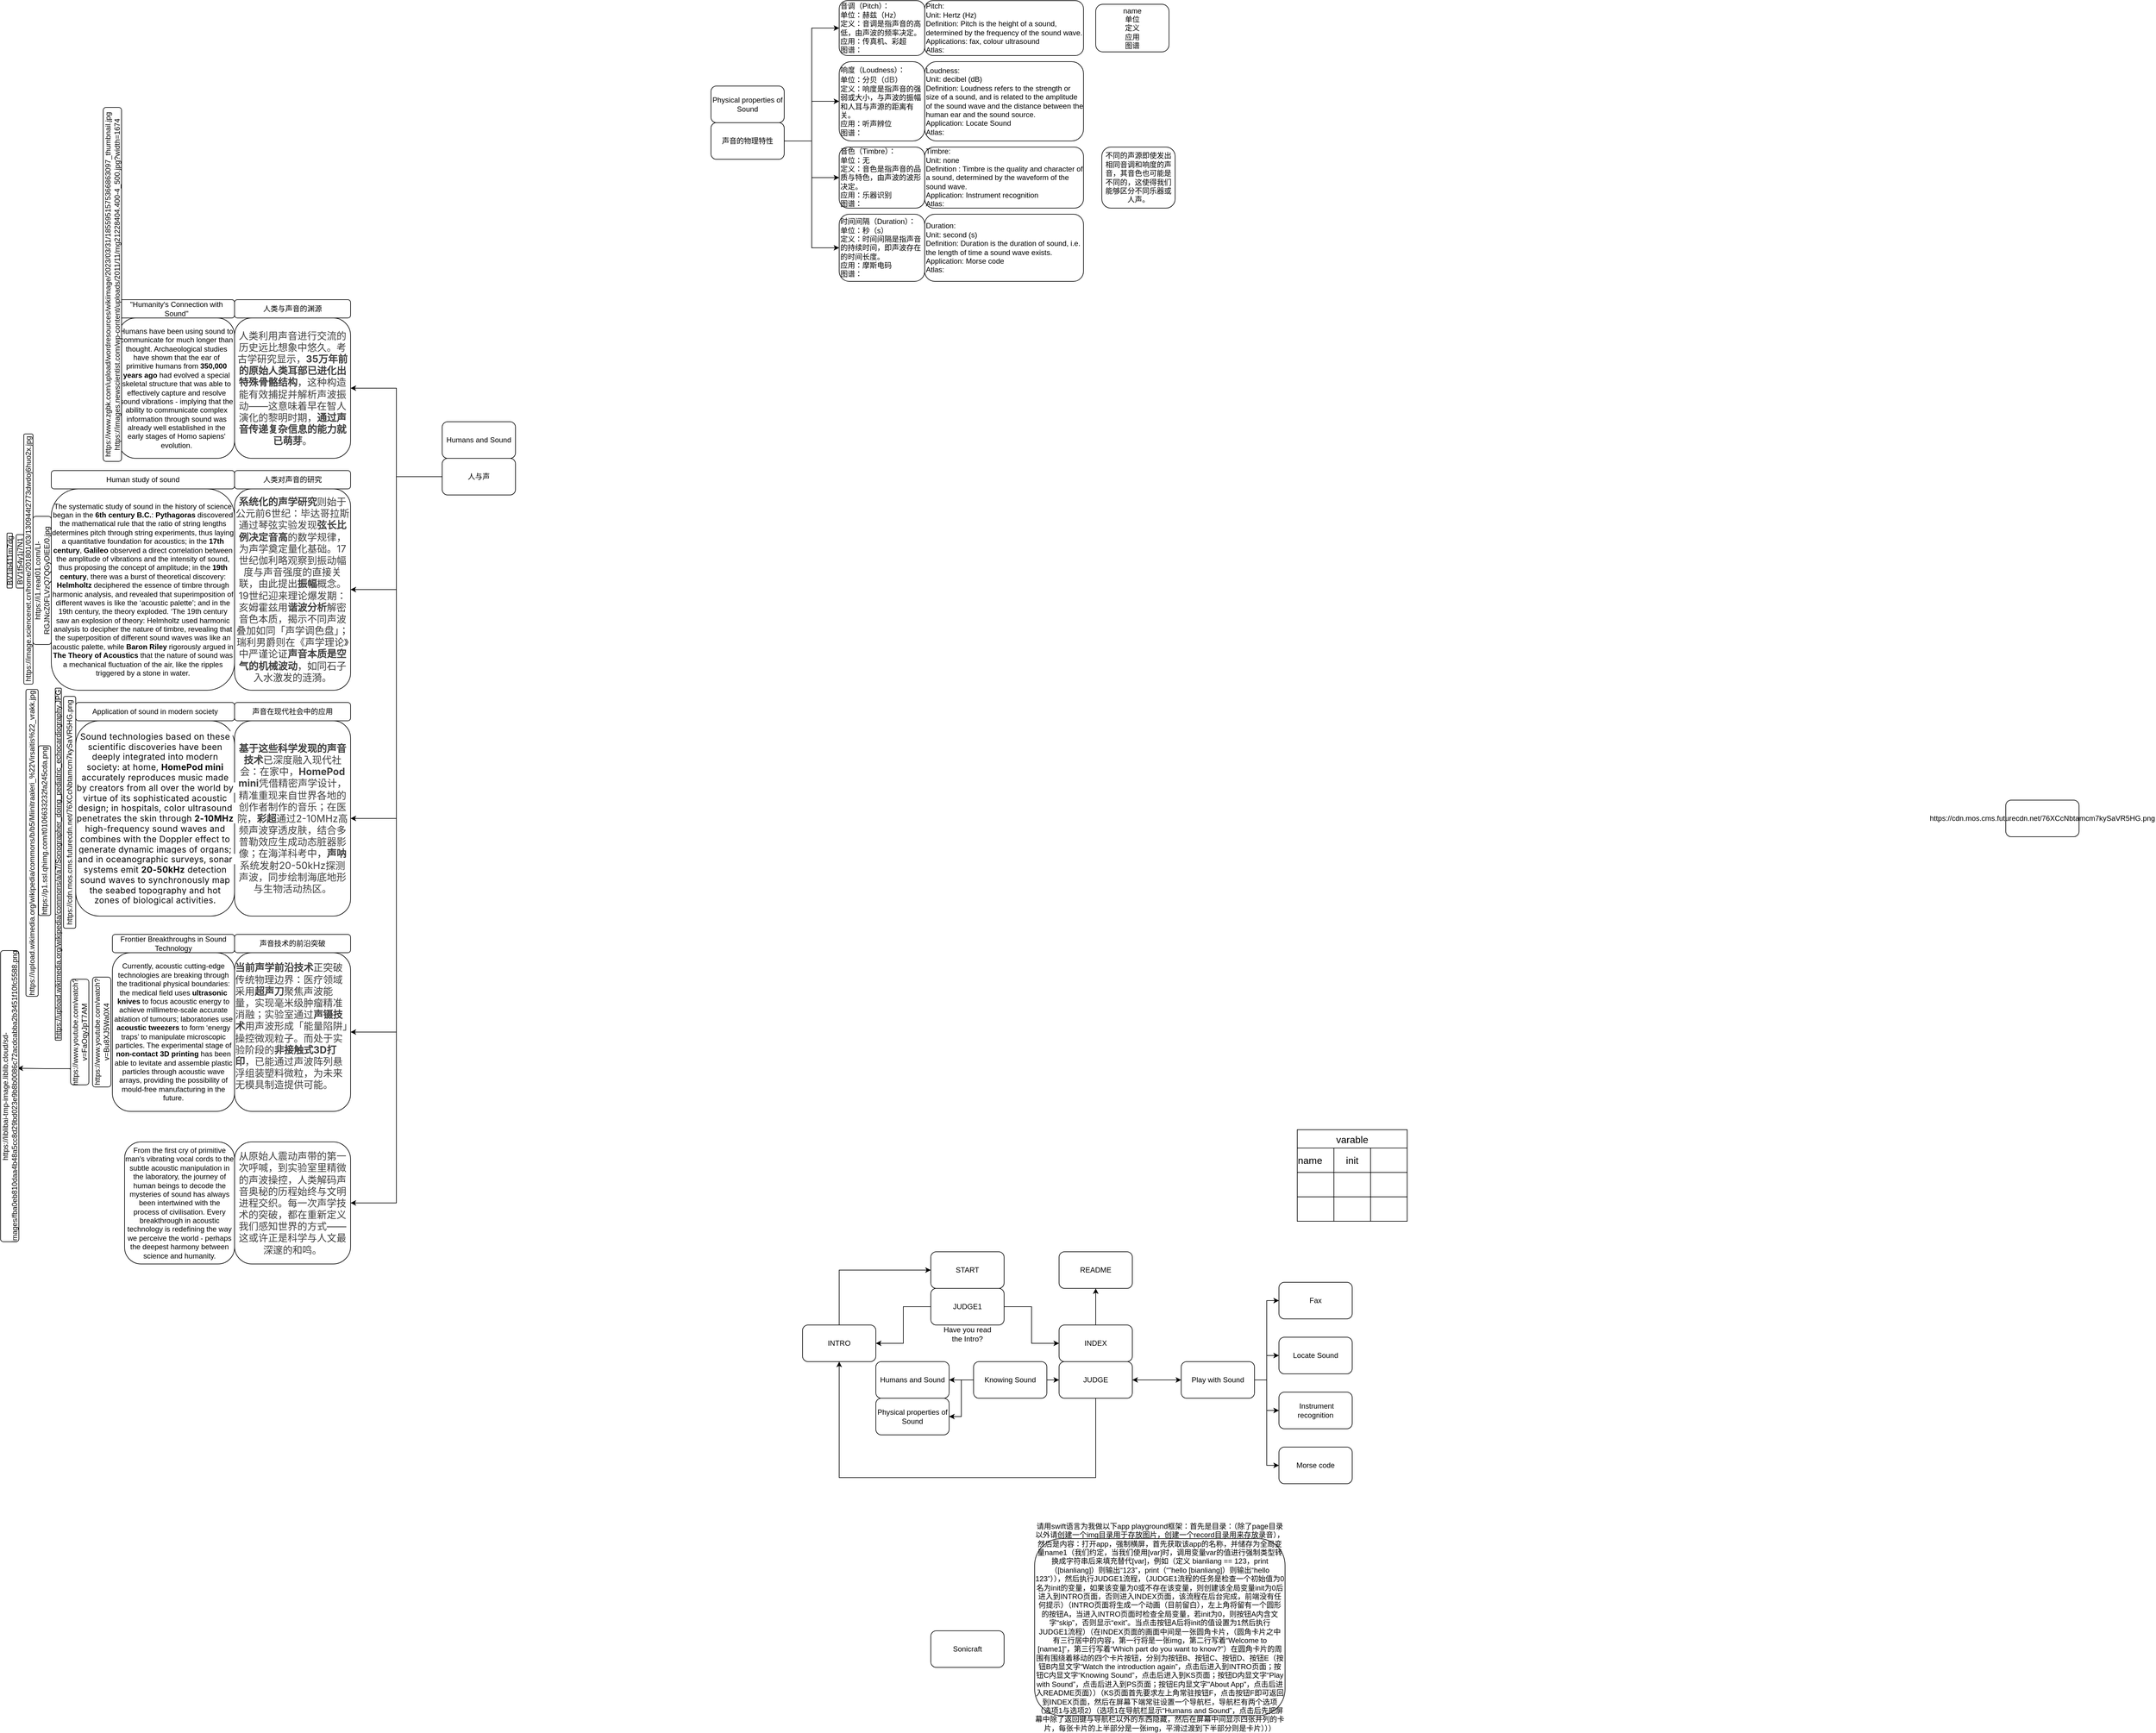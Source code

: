 <mxfile version="26.0.10">
  <diagram name="第 1 页" id="4b0BHh1YzD-mGVPlwAt6">
    <mxGraphModel dx="793" dy="5465" grid="1" gridSize="10" guides="1" tooltips="1" connect="1" arrows="1" fold="1" page="1" pageScale="1" pageWidth="3300" pageHeight="4681" math="0" shadow="0">
      <root>
        <mxCell id="0" />
        <mxCell id="1" parent="0" />
        <mxCell id="ThfCISDLxi8xhfDp9Rs2-1" value="Sonicraft" style="rounded=1;whiteSpace=wrap;html=1;" parent="1" vertex="1">
          <mxGeometry x="1590" y="2311" width="120" height="60" as="geometry" />
        </mxCell>
        <mxCell id="ThfCISDLxi8xhfDp9Rs2-17" value="" style="edgeStyle=orthogonalEdgeStyle;rounded=0;orthogonalLoop=1;jettySize=auto;html=1;" parent="1" source="ThfCISDLxi8xhfDp9Rs2-2" target="ThfCISDLxi8xhfDp9Rs2-16" edge="1">
          <mxGeometry relative="1" as="geometry" />
        </mxCell>
        <mxCell id="ThfCISDLxi8xhfDp9Rs2-2" value="START" style="rounded=1;whiteSpace=wrap;html=1;" parent="1" vertex="1">
          <mxGeometry x="1590" y="1690" width="120" height="60" as="geometry" />
        </mxCell>
        <mxCell id="ThfCISDLxi8xhfDp9Rs2-3" value="varable" style="shape=table;startSize=30;container=1;collapsible=0;childLayout=tableLayout;strokeColor=default;fontSize=16;" parent="1" vertex="1">
          <mxGeometry x="2190" y="1490" width="180" height="150" as="geometry" />
        </mxCell>
        <mxCell id="ThfCISDLxi8xhfDp9Rs2-4" value="" style="shape=tableRow;horizontal=0;startSize=0;swimlaneHead=0;swimlaneBody=0;strokeColor=inherit;top=0;left=0;bottom=0;right=0;collapsible=0;dropTarget=0;fillColor=none;points=[[0,0.5],[1,0.5]];portConstraint=eastwest;fontSize=16;" parent="ThfCISDLxi8xhfDp9Rs2-3" vertex="1">
          <mxGeometry y="30" width="180" height="40" as="geometry" />
        </mxCell>
        <mxCell id="ThfCISDLxi8xhfDp9Rs2-5" value="name&lt;span style=&quot;white-space: pre;&quot;&gt;&#x9;&lt;/span&gt;init&lt;span style=&quot;white-space: pre;&quot;&gt;&#x9;&lt;/span&gt;&lt;span style=&quot;white-space: pre;&quot;&gt;&#x9;&lt;/span&gt;" style="shape=partialRectangle;html=1;whiteSpace=wrap;connectable=0;strokeColor=inherit;overflow=hidden;fillColor=none;top=0;left=0;bottom=0;right=0;pointerEvents=1;fontSize=16;" parent="ThfCISDLxi8xhfDp9Rs2-4" vertex="1">
          <mxGeometry width="60" height="40" as="geometry">
            <mxRectangle width="60" height="40" as="alternateBounds" />
          </mxGeometry>
        </mxCell>
        <mxCell id="ThfCISDLxi8xhfDp9Rs2-6" value="init" style="shape=partialRectangle;html=1;whiteSpace=wrap;connectable=0;strokeColor=inherit;overflow=hidden;fillColor=none;top=0;left=0;bottom=0;right=0;pointerEvents=1;fontSize=16;" parent="ThfCISDLxi8xhfDp9Rs2-4" vertex="1">
          <mxGeometry x="60" width="60" height="40" as="geometry">
            <mxRectangle width="60" height="40" as="alternateBounds" />
          </mxGeometry>
        </mxCell>
        <mxCell id="ThfCISDLxi8xhfDp9Rs2-7" value="" style="shape=partialRectangle;html=1;whiteSpace=wrap;connectable=0;strokeColor=inherit;overflow=hidden;fillColor=none;top=0;left=0;bottom=0;right=0;pointerEvents=1;fontSize=16;" parent="ThfCISDLxi8xhfDp9Rs2-4" vertex="1">
          <mxGeometry x="120" width="60" height="40" as="geometry">
            <mxRectangle width="60" height="40" as="alternateBounds" />
          </mxGeometry>
        </mxCell>
        <mxCell id="ThfCISDLxi8xhfDp9Rs2-8" value="" style="shape=tableRow;horizontal=0;startSize=0;swimlaneHead=0;swimlaneBody=0;strokeColor=inherit;top=0;left=0;bottom=0;right=0;collapsible=0;dropTarget=0;fillColor=none;points=[[0,0.5],[1,0.5]];portConstraint=eastwest;fontSize=16;" parent="ThfCISDLxi8xhfDp9Rs2-3" vertex="1">
          <mxGeometry y="70" width="180" height="40" as="geometry" />
        </mxCell>
        <mxCell id="ThfCISDLxi8xhfDp9Rs2-9" value="" style="shape=partialRectangle;html=1;whiteSpace=wrap;connectable=0;strokeColor=inherit;overflow=hidden;fillColor=none;top=0;left=0;bottom=0;right=0;pointerEvents=1;fontSize=16;" parent="ThfCISDLxi8xhfDp9Rs2-8" vertex="1">
          <mxGeometry width="60" height="40" as="geometry">
            <mxRectangle width="60" height="40" as="alternateBounds" />
          </mxGeometry>
        </mxCell>
        <mxCell id="ThfCISDLxi8xhfDp9Rs2-10" value="" style="shape=partialRectangle;html=1;whiteSpace=wrap;connectable=0;strokeColor=inherit;overflow=hidden;fillColor=none;top=0;left=0;bottom=0;right=0;pointerEvents=1;fontSize=16;" parent="ThfCISDLxi8xhfDp9Rs2-8" vertex="1">
          <mxGeometry x="60" width="60" height="40" as="geometry">
            <mxRectangle width="60" height="40" as="alternateBounds" />
          </mxGeometry>
        </mxCell>
        <mxCell id="ThfCISDLxi8xhfDp9Rs2-11" value="" style="shape=partialRectangle;html=1;whiteSpace=wrap;connectable=0;strokeColor=inherit;overflow=hidden;fillColor=none;top=0;left=0;bottom=0;right=0;pointerEvents=1;fontSize=16;" parent="ThfCISDLxi8xhfDp9Rs2-8" vertex="1">
          <mxGeometry x="120" width="60" height="40" as="geometry">
            <mxRectangle width="60" height="40" as="alternateBounds" />
          </mxGeometry>
        </mxCell>
        <mxCell id="ThfCISDLxi8xhfDp9Rs2-12" value="" style="shape=tableRow;horizontal=0;startSize=0;swimlaneHead=0;swimlaneBody=0;strokeColor=inherit;top=0;left=0;bottom=0;right=0;collapsible=0;dropTarget=0;fillColor=none;points=[[0,0.5],[1,0.5]];portConstraint=eastwest;fontSize=16;" parent="ThfCISDLxi8xhfDp9Rs2-3" vertex="1">
          <mxGeometry y="110" width="180" height="40" as="geometry" />
        </mxCell>
        <mxCell id="ThfCISDLxi8xhfDp9Rs2-13" value="" style="shape=partialRectangle;html=1;whiteSpace=wrap;connectable=0;strokeColor=inherit;overflow=hidden;fillColor=none;top=0;left=0;bottom=0;right=0;pointerEvents=1;fontSize=16;" parent="ThfCISDLxi8xhfDp9Rs2-12" vertex="1">
          <mxGeometry width="60" height="40" as="geometry">
            <mxRectangle width="60" height="40" as="alternateBounds" />
          </mxGeometry>
        </mxCell>
        <mxCell id="ThfCISDLxi8xhfDp9Rs2-14" value="" style="shape=partialRectangle;html=1;whiteSpace=wrap;connectable=0;strokeColor=inherit;overflow=hidden;fillColor=none;top=0;left=0;bottom=0;right=0;pointerEvents=1;fontSize=16;" parent="ThfCISDLxi8xhfDp9Rs2-12" vertex="1">
          <mxGeometry x="60" width="60" height="40" as="geometry">
            <mxRectangle width="60" height="40" as="alternateBounds" />
          </mxGeometry>
        </mxCell>
        <mxCell id="ThfCISDLxi8xhfDp9Rs2-15" value="" style="shape=partialRectangle;html=1;whiteSpace=wrap;connectable=0;strokeColor=inherit;overflow=hidden;fillColor=none;top=0;left=0;bottom=0;right=0;pointerEvents=1;fontSize=16;" parent="ThfCISDLxi8xhfDp9Rs2-12" vertex="1">
          <mxGeometry x="120" width="60" height="40" as="geometry">
            <mxRectangle width="60" height="40" as="alternateBounds" />
          </mxGeometry>
        </mxCell>
        <mxCell id="ThfCISDLxi8xhfDp9Rs2-20" value="" style="edgeStyle=orthogonalEdgeStyle;rounded=0;orthogonalLoop=1;jettySize=auto;html=1;" parent="1" source="ThfCISDLxi8xhfDp9Rs2-16" target="ThfCISDLxi8xhfDp9Rs2-19" edge="1">
          <mxGeometry relative="1" as="geometry" />
        </mxCell>
        <mxCell id="ThfCISDLxi8xhfDp9Rs2-22" value="" style="edgeStyle=orthogonalEdgeStyle;rounded=0;orthogonalLoop=1;jettySize=auto;html=1;" parent="1" source="ThfCISDLxi8xhfDp9Rs2-16" target="ThfCISDLxi8xhfDp9Rs2-21" edge="1">
          <mxGeometry relative="1" as="geometry" />
        </mxCell>
        <mxCell id="ThfCISDLxi8xhfDp9Rs2-16" value="JUDGE1" style="rounded=1;whiteSpace=wrap;html=1;" parent="1" vertex="1">
          <mxGeometry x="1590" y="1750" width="120" height="60" as="geometry" />
        </mxCell>
        <mxCell id="ThfCISDLxi8xhfDp9Rs2-18" value="Have you read the Intro?" style="text;html=1;align=center;verticalAlign=middle;whiteSpace=wrap;rounded=0;" parent="1" vertex="1">
          <mxGeometry x="1600" y="1810" width="100" height="30" as="geometry" />
        </mxCell>
        <mxCell id="ThfCISDLxi8xhfDp9Rs2-23" style="edgeStyle=orthogonalEdgeStyle;rounded=0;orthogonalLoop=1;jettySize=auto;html=1;entryX=0;entryY=0.5;entryDx=0;entryDy=0;" parent="1" source="ThfCISDLxi8xhfDp9Rs2-19" target="ThfCISDLxi8xhfDp9Rs2-2" edge="1">
          <mxGeometry relative="1" as="geometry">
            <Array as="points">
              <mxPoint x="1440" y="1720" />
            </Array>
          </mxGeometry>
        </mxCell>
        <mxCell id="ThfCISDLxi8xhfDp9Rs2-19" value="INTRO" style="rounded=1;whiteSpace=wrap;html=1;" parent="1" vertex="1">
          <mxGeometry x="1380" y="1810" width="120" height="60" as="geometry" />
        </mxCell>
        <mxCell id="KHyvK6o0mQSgmpEVRxSi-3" value="" style="edgeStyle=orthogonalEdgeStyle;rounded=0;orthogonalLoop=1;jettySize=auto;html=1;" parent="1" source="ThfCISDLxi8xhfDp9Rs2-21" target="KHyvK6o0mQSgmpEVRxSi-2" edge="1">
          <mxGeometry relative="1" as="geometry" />
        </mxCell>
        <mxCell id="ThfCISDLxi8xhfDp9Rs2-21" value="INDEX" style="rounded=1;whiteSpace=wrap;html=1;" parent="1" vertex="1">
          <mxGeometry x="1800" y="1810" width="120" height="60" as="geometry" />
        </mxCell>
        <mxCell id="ThfCISDLxi8xhfDp9Rs2-51" value="" style="edgeStyle=orthogonalEdgeStyle;rounded=0;orthogonalLoop=1;jettySize=auto;html=1;" parent="1" source="ThfCISDLxi8xhfDp9Rs2-47" target="ThfCISDLxi8xhfDp9Rs2-49" edge="1">
          <mxGeometry relative="1" as="geometry" />
        </mxCell>
        <mxCell id="ThfCISDLxi8xhfDp9Rs2-52" value="" style="edgeStyle=orthogonalEdgeStyle;rounded=0;orthogonalLoop=1;jettySize=auto;html=1;" parent="1" source="ThfCISDLxi8xhfDp9Rs2-47" target="ThfCISDLxi8xhfDp9Rs2-50" edge="1">
          <mxGeometry relative="1" as="geometry" />
        </mxCell>
        <mxCell id="ThfCISDLxi8xhfDp9Rs2-55" style="edgeStyle=orthogonalEdgeStyle;rounded=0;orthogonalLoop=1;jettySize=auto;html=1;entryX=0.5;entryY=1;entryDx=0;entryDy=0;" parent="1" source="ThfCISDLxi8xhfDp9Rs2-47" target="ThfCISDLxi8xhfDp9Rs2-19" edge="1">
          <mxGeometry relative="1" as="geometry">
            <Array as="points">
              <mxPoint x="1860" y="2060" />
              <mxPoint x="1440" y="2060" />
            </Array>
          </mxGeometry>
        </mxCell>
        <mxCell id="ThfCISDLxi8xhfDp9Rs2-47" value="JUDGE" style="rounded=1;whiteSpace=wrap;html=1;" parent="1" vertex="1">
          <mxGeometry x="1800" y="1870" width="120" height="60" as="geometry" />
        </mxCell>
        <mxCell id="ThfCISDLxi8xhfDp9Rs2-54" style="edgeStyle=orthogonalEdgeStyle;rounded=0;orthogonalLoop=1;jettySize=auto;html=1;entryX=0;entryY=0.5;entryDx=0;entryDy=0;" parent="1" source="ThfCISDLxi8xhfDp9Rs2-49" target="ThfCISDLxi8xhfDp9Rs2-47" edge="1">
          <mxGeometry relative="1" as="geometry" />
        </mxCell>
        <mxCell id="ThfCISDLxi8xhfDp9Rs2-49" value="Humans and Sound" style="rounded=1;whiteSpace=wrap;html=1;" parent="1" vertex="1">
          <mxGeometry x="1500" y="1870" width="120" height="60" as="geometry" />
        </mxCell>
        <mxCell id="ThfCISDLxi8xhfDp9Rs2-53" value="" style="edgeStyle=orthogonalEdgeStyle;rounded=0;orthogonalLoop=1;jettySize=auto;html=1;" parent="1" source="ThfCISDLxi8xhfDp9Rs2-50" target="ThfCISDLxi8xhfDp9Rs2-47" edge="1">
          <mxGeometry relative="1" as="geometry" />
        </mxCell>
        <mxCell id="__nNQUy4a6hF3VQ3bLD0-34" style="edgeStyle=orthogonalEdgeStyle;rounded=0;orthogonalLoop=1;jettySize=auto;html=1;entryX=0;entryY=0.5;entryDx=0;entryDy=0;" edge="1" parent="1" source="ThfCISDLxi8xhfDp9Rs2-50" target="__nNQUy4a6hF3VQ3bLD0-30">
          <mxGeometry relative="1" as="geometry" />
        </mxCell>
        <mxCell id="__nNQUy4a6hF3VQ3bLD0-35" style="edgeStyle=orthogonalEdgeStyle;rounded=0;orthogonalLoop=1;jettySize=auto;html=1;" edge="1" parent="1" source="ThfCISDLxi8xhfDp9Rs2-50" target="__nNQUy4a6hF3VQ3bLD0-31">
          <mxGeometry relative="1" as="geometry" />
        </mxCell>
        <mxCell id="__nNQUy4a6hF3VQ3bLD0-36" style="edgeStyle=orthogonalEdgeStyle;rounded=0;orthogonalLoop=1;jettySize=auto;html=1;" edge="1" parent="1" source="ThfCISDLxi8xhfDp9Rs2-50" target="__nNQUy4a6hF3VQ3bLD0-32">
          <mxGeometry relative="1" as="geometry" />
        </mxCell>
        <mxCell id="__nNQUy4a6hF3VQ3bLD0-37" style="edgeStyle=orthogonalEdgeStyle;rounded=0;orthogonalLoop=1;jettySize=auto;html=1;entryX=0;entryY=0.5;entryDx=0;entryDy=0;" edge="1" parent="1" source="ThfCISDLxi8xhfDp9Rs2-50" target="__nNQUy4a6hF3VQ3bLD0-33">
          <mxGeometry relative="1" as="geometry" />
        </mxCell>
        <mxCell id="ThfCISDLxi8xhfDp9Rs2-50" value="Play with Sound" style="rounded=1;whiteSpace=wrap;html=1;" parent="1" vertex="1">
          <mxGeometry x="2000" y="1870" width="120" height="60" as="geometry" />
        </mxCell>
        <mxCell id="KHyvK6o0mQSgmpEVRxSi-1" value="Physical properties of Sound" style="rounded=1;whiteSpace=wrap;html=1;" parent="1" vertex="1">
          <mxGeometry x="1500" y="1930" width="120" height="60" as="geometry" />
        </mxCell>
        <mxCell id="KHyvK6o0mQSgmpEVRxSi-2" value="README" style="rounded=1;whiteSpace=wrap;html=1;" parent="1" vertex="1">
          <mxGeometry x="1800" y="1690" width="120" height="60" as="geometry" />
        </mxCell>
        <mxCell id="KHyvK6o0mQSgmpEVRxSi-10" style="edgeStyle=orthogonalEdgeStyle;rounded=0;orthogonalLoop=1;jettySize=auto;html=1;" parent="1" source="KHyvK6o0mQSgmpEVRxSi-4" target="KHyvK6o0mQSgmpEVRxSi-5" edge="1">
          <mxGeometry relative="1" as="geometry" />
        </mxCell>
        <mxCell id="KHyvK6o0mQSgmpEVRxSi-11" style="edgeStyle=orthogonalEdgeStyle;rounded=0;orthogonalLoop=1;jettySize=auto;html=1;entryX=1;entryY=0.5;entryDx=0;entryDy=0;" parent="1" source="KHyvK6o0mQSgmpEVRxSi-4" target="KHyvK6o0mQSgmpEVRxSi-6" edge="1">
          <mxGeometry relative="1" as="geometry" />
        </mxCell>
        <mxCell id="KHyvK6o0mQSgmpEVRxSi-12" style="edgeStyle=orthogonalEdgeStyle;rounded=0;orthogonalLoop=1;jettySize=auto;html=1;exitX=0;exitY=0.5;exitDx=0;exitDy=0;entryX=1;entryY=0.5;entryDx=0;entryDy=0;" parent="1" source="KHyvK6o0mQSgmpEVRxSi-4" target="KHyvK6o0mQSgmpEVRxSi-7" edge="1">
          <mxGeometry relative="1" as="geometry" />
        </mxCell>
        <mxCell id="KHyvK6o0mQSgmpEVRxSi-13" style="edgeStyle=orthogonalEdgeStyle;rounded=0;orthogonalLoop=1;jettySize=auto;html=1;entryX=1;entryY=0.5;entryDx=0;entryDy=0;" parent="1" source="KHyvK6o0mQSgmpEVRxSi-4" target="KHyvK6o0mQSgmpEVRxSi-8" edge="1">
          <mxGeometry relative="1" as="geometry" />
        </mxCell>
        <mxCell id="KHyvK6o0mQSgmpEVRxSi-14" style="edgeStyle=orthogonalEdgeStyle;rounded=0;orthogonalLoop=1;jettySize=auto;html=1;entryX=1;entryY=0.5;entryDx=0;entryDy=0;" parent="1" source="KHyvK6o0mQSgmpEVRxSi-4" target="KHyvK6o0mQSgmpEVRxSi-9" edge="1">
          <mxGeometry relative="1" as="geometry" />
        </mxCell>
        <mxCell id="KHyvK6o0mQSgmpEVRxSi-4" value="人与声" style="rounded=1;whiteSpace=wrap;html=1;" parent="1" vertex="1">
          <mxGeometry x="790" y="390" width="120" height="60" as="geometry" />
        </mxCell>
        <mxCell id="KHyvK6o0mQSgmpEVRxSi-5" value="&lt;span style=&quot;color: rgb(64, 64, 64); font-family: Inter, system-ui, -apple-system, &amp;quot;system-ui&amp;quot;, &amp;quot;Segoe UI&amp;quot;, Roboto, &amp;quot;Noto Sans&amp;quot;, Ubuntu, Cantarell, &amp;quot;Helvetica Neue&amp;quot;, Oxygen, &amp;quot;Open Sans&amp;quot;, sans-serif; font-size: 16.002px; text-align: start;&quot;&gt;人类利用声音进行交流的历史远比想象中悠久。考古学研究显示，&lt;/span&gt;&lt;strong style=&quot;color: rgb(64, 64, 64); font-family: Inter, system-ui, -apple-system, &amp;quot;system-ui&amp;quot;, &amp;quot;Segoe UI&amp;quot;, Roboto, &amp;quot;Noto Sans&amp;quot;, Ubuntu, Cantarell, &amp;quot;Helvetica Neue&amp;quot;, Oxygen, &amp;quot;Open Sans&amp;quot;, sans-serif; font-size: 16.002px; text-align: start;&quot;&gt;35万年前的原始人类耳部已进化出特殊骨骼结构&lt;/strong&gt;&lt;span style=&quot;color: rgb(64, 64, 64); font-family: Inter, system-ui, -apple-system, &amp;quot;system-ui&amp;quot;, &amp;quot;Segoe UI&amp;quot;, Roboto, &amp;quot;Noto Sans&amp;quot;, Ubuntu, Cantarell, &amp;quot;Helvetica Neue&amp;quot;, Oxygen, &amp;quot;Open Sans&amp;quot;, sans-serif; font-size: 16.002px; text-align: start;&quot;&gt;，这种构造能有效捕捉并解析声波振动——这意味着早在智人演化的黎明时期，&lt;/span&gt;&lt;strong style=&quot;color: rgb(64, 64, 64); font-family: Inter, system-ui, -apple-system, &amp;quot;system-ui&amp;quot;, &amp;quot;Segoe UI&amp;quot;, Roboto, &amp;quot;Noto Sans&amp;quot;, Ubuntu, Cantarell, &amp;quot;Helvetica Neue&amp;quot;, Oxygen, &amp;quot;Open Sans&amp;quot;, sans-serif; font-size: 16.002px; text-align: start;&quot;&gt;通过声音传递复杂信息的能力就已萌芽&lt;/strong&gt;&lt;span style=&quot;color: rgb(64, 64, 64); font-family: Inter, system-ui, -apple-system, &amp;quot;system-ui&amp;quot;, &amp;quot;Segoe UI&amp;quot;, Roboto, &amp;quot;Noto Sans&amp;quot;, Ubuntu, Cantarell, &amp;quot;Helvetica Neue&amp;quot;, Oxygen, &amp;quot;Open Sans&amp;quot;, sans-serif; font-size: 16.002px; text-align: start;&quot;&gt;。&lt;/span&gt;" style="rounded=1;whiteSpace=wrap;html=1;" parent="1" vertex="1">
          <mxGeometry x="450" y="160" width="190" height="230" as="geometry" />
        </mxCell>
        <mxCell id="KHyvK6o0mQSgmpEVRxSi-6" value="&lt;strong style=&quot;color: rgb(64, 64, 64); font-family: Inter, system-ui, -apple-system, &amp;quot;system-ui&amp;quot;, &amp;quot;Segoe UI&amp;quot;, Roboto, &amp;quot;Noto Sans&amp;quot;, Ubuntu, Cantarell, &amp;quot;Helvetica Neue&amp;quot;, Oxygen, &amp;quot;Open Sans&amp;quot;, sans-serif; font-size: 16.002px; text-align: start;&quot;&gt;系统化的声学研究&lt;/strong&gt;&lt;span style=&quot;color: rgb(64, 64, 64); font-family: Inter, system-ui, -apple-system, &amp;quot;system-ui&amp;quot;, &amp;quot;Segoe UI&amp;quot;, Roboto, &amp;quot;Noto Sans&amp;quot;, Ubuntu, Cantarell, &amp;quot;Helvetica Neue&amp;quot;, Oxygen, &amp;quot;Open Sans&amp;quot;, sans-serif; font-size: 16.002px; text-align: start;&quot;&gt;则始于公元前6世纪：毕达哥拉斯通过琴弦实验发现&lt;/span&gt;&lt;strong style=&quot;color: rgb(64, 64, 64); font-family: Inter, system-ui, -apple-system, &amp;quot;system-ui&amp;quot;, &amp;quot;Segoe UI&amp;quot;, Roboto, &amp;quot;Noto Sans&amp;quot;, Ubuntu, Cantarell, &amp;quot;Helvetica Neue&amp;quot;, Oxygen, &amp;quot;Open Sans&amp;quot;, sans-serif; font-size: 16.002px; text-align: start;&quot;&gt;弦长比例决定音高&lt;/strong&gt;&lt;span style=&quot;color: rgb(64, 64, 64); font-family: Inter, system-ui, -apple-system, &amp;quot;system-ui&amp;quot;, &amp;quot;Segoe UI&amp;quot;, Roboto, &amp;quot;Noto Sans&amp;quot;, Ubuntu, Cantarell, &amp;quot;Helvetica Neue&amp;quot;, Oxygen, &amp;quot;Open Sans&amp;quot;, sans-serif; font-size: 16.002px; text-align: start;&quot;&gt;的数学规律，为声学奠定量化基础。17世纪伽利略观察到振动幅度与声音强度的直接关联，由此提出&lt;/span&gt;&lt;strong style=&quot;color: rgb(64, 64, 64); font-family: Inter, system-ui, -apple-system, &amp;quot;system-ui&amp;quot;, &amp;quot;Segoe UI&amp;quot;, Roboto, &amp;quot;Noto Sans&amp;quot;, Ubuntu, Cantarell, &amp;quot;Helvetica Neue&amp;quot;, Oxygen, &amp;quot;Open Sans&amp;quot;, sans-serif; font-size: 16.002px; text-align: start;&quot;&gt;振幅&lt;/strong&gt;&lt;span style=&quot;color: rgb(64, 64, 64); font-family: Inter, system-ui, -apple-system, &amp;quot;system-ui&amp;quot;, &amp;quot;Segoe UI&amp;quot;, Roboto, &amp;quot;Noto Sans&amp;quot;, Ubuntu, Cantarell, &amp;quot;Helvetica Neue&amp;quot;, Oxygen, &amp;quot;Open Sans&amp;quot;, sans-serif; font-size: 16.002px; text-align: start;&quot;&gt;概念。19世纪迎来理论爆发期：亥姆霍兹用&lt;/span&gt;&lt;strong style=&quot;color: rgb(64, 64, 64); font-family: Inter, system-ui, -apple-system, &amp;quot;system-ui&amp;quot;, &amp;quot;Segoe UI&amp;quot;, Roboto, &amp;quot;Noto Sans&amp;quot;, Ubuntu, Cantarell, &amp;quot;Helvetica Neue&amp;quot;, Oxygen, &amp;quot;Open Sans&amp;quot;, sans-serif; font-size: 16.002px; text-align: start;&quot;&gt;谐波分析&lt;/strong&gt;&lt;span style=&quot;color: rgb(64, 64, 64); font-family: Inter, system-ui, -apple-system, &amp;quot;system-ui&amp;quot;, &amp;quot;Segoe UI&amp;quot;, Roboto, &amp;quot;Noto Sans&amp;quot;, Ubuntu, Cantarell, &amp;quot;Helvetica Neue&amp;quot;, Oxygen, &amp;quot;Open Sans&amp;quot;, sans-serif; font-size: 16.002px; text-align: start;&quot;&gt;解密音色本质，揭示不同声波叠加如同「声学调色盘」；瑞利男爵则在《声学理论》中严谨论证&lt;/span&gt;&lt;strong style=&quot;color: rgb(64, 64, 64); font-family: Inter, system-ui, -apple-system, &amp;quot;system-ui&amp;quot;, &amp;quot;Segoe UI&amp;quot;, Roboto, &amp;quot;Noto Sans&amp;quot;, Ubuntu, Cantarell, &amp;quot;Helvetica Neue&amp;quot;, Oxygen, &amp;quot;Open Sans&amp;quot;, sans-serif; font-size: 16.002px; text-align: start;&quot;&gt;声音本质是空气的机械波动&lt;/strong&gt;&lt;span style=&quot;color: rgb(64, 64, 64); font-family: Inter, system-ui, -apple-system, &amp;quot;system-ui&amp;quot;, &amp;quot;Segoe UI&amp;quot;, Roboto, &amp;quot;Noto Sans&amp;quot;, Ubuntu, Cantarell, &amp;quot;Helvetica Neue&amp;quot;, Oxygen, &amp;quot;Open Sans&amp;quot;, sans-serif; font-size: 16.002px; text-align: start;&quot;&gt;，如同石子入水激发的涟漪。&lt;/span&gt;" style="rounded=1;whiteSpace=wrap;html=1;" parent="1" vertex="1">
          <mxGeometry x="450" y="440" width="190" height="330" as="geometry" />
        </mxCell>
        <mxCell id="KHyvK6o0mQSgmpEVRxSi-7" value="&lt;strong style=&quot;color: rgb(64, 64, 64); font-family: Inter, system-ui, -apple-system, &amp;quot;system-ui&amp;quot;, &amp;quot;Segoe UI&amp;quot;, Roboto, &amp;quot;Noto Sans&amp;quot;, Ubuntu, Cantarell, &amp;quot;Helvetica Neue&amp;quot;, Oxygen, &amp;quot;Open Sans&amp;quot;, sans-serif; font-size: 16.002px; text-align: start;&quot;&gt;基于这些科学发现的声音技术&lt;/strong&gt;&lt;span style=&quot;color: rgb(64, 64, 64); font-family: Inter, system-ui, -apple-system, &amp;quot;system-ui&amp;quot;, &amp;quot;Segoe UI&amp;quot;, Roboto, &amp;quot;Noto Sans&amp;quot;, Ubuntu, Cantarell, &amp;quot;Helvetica Neue&amp;quot;, Oxygen, &amp;quot;Open Sans&amp;quot;, sans-serif; font-size: 16.002px; text-align: start;&quot;&gt;已深度融入现代社会：在家中，&lt;/span&gt;&lt;strong style=&quot;color: rgb(64, 64, 64); font-family: Inter, system-ui, -apple-system, &amp;quot;system-ui&amp;quot;, &amp;quot;Segoe UI&amp;quot;, Roboto, &amp;quot;Noto Sans&amp;quot;, Ubuntu, Cantarell, &amp;quot;Helvetica Neue&amp;quot;, Oxygen, &amp;quot;Open Sans&amp;quot;, sans-serif; font-size: 16.002px; text-align: start;&quot;&gt;HomePod mini&lt;/strong&gt;&lt;span style=&quot;color: rgb(64, 64, 64); font-family: Inter, system-ui, -apple-system, &amp;quot;system-ui&amp;quot;, &amp;quot;Segoe UI&amp;quot;, Roboto, &amp;quot;Noto Sans&amp;quot;, Ubuntu, Cantarell, &amp;quot;Helvetica Neue&amp;quot;, Oxygen, &amp;quot;Open Sans&amp;quot;, sans-serif; font-size: 16.002px; text-align: start;&quot;&gt;凭借精密声学设计，精准重现来自世界各地的创作者制作的音乐；在医院，&lt;/span&gt;&lt;strong style=&quot;color: rgb(64, 64, 64); font-family: Inter, system-ui, -apple-system, &amp;quot;system-ui&amp;quot;, &amp;quot;Segoe UI&amp;quot;, Roboto, &amp;quot;Noto Sans&amp;quot;, Ubuntu, Cantarell, &amp;quot;Helvetica Neue&amp;quot;, Oxygen, &amp;quot;Open Sans&amp;quot;, sans-serif; font-size: 16.002px; text-align: start;&quot;&gt;彩超&lt;/strong&gt;&lt;span style=&quot;color: rgb(64, 64, 64); font-family: Inter, system-ui, -apple-system, &amp;quot;system-ui&amp;quot;, &amp;quot;Segoe UI&amp;quot;, Roboto, &amp;quot;Noto Sans&amp;quot;, Ubuntu, Cantarell, &amp;quot;Helvetica Neue&amp;quot;, Oxygen, &amp;quot;Open Sans&amp;quot;, sans-serif; font-size: 16.002px; text-align: start;&quot;&gt;通过2-10MHz高频声波穿透皮肤，结合多普勒效应生成动态脏器影像；在海洋科考中，&lt;/span&gt;&lt;strong style=&quot;color: rgb(64, 64, 64); font-family: Inter, system-ui, -apple-system, &amp;quot;system-ui&amp;quot;, &amp;quot;Segoe UI&amp;quot;, Roboto, &amp;quot;Noto Sans&amp;quot;, Ubuntu, Cantarell, &amp;quot;Helvetica Neue&amp;quot;, Oxygen, &amp;quot;Open Sans&amp;quot;, sans-serif; font-size: 16.002px; text-align: start;&quot;&gt;声呐&lt;/strong&gt;&lt;span style=&quot;color: rgb(64, 64, 64); font-family: Inter, system-ui, -apple-system, &amp;quot;system-ui&amp;quot;, &amp;quot;Segoe UI&amp;quot;, Roboto, &amp;quot;Noto Sans&amp;quot;, Ubuntu, Cantarell, &amp;quot;Helvetica Neue&amp;quot;, Oxygen, &amp;quot;Open Sans&amp;quot;, sans-serif; font-size: 16.002px; text-align: start;&quot;&gt;系统发射20-50kHz探测声波，同步绘制海底地形与生物活动热区。&lt;/span&gt;" style="rounded=1;whiteSpace=wrap;html=1;" parent="1" vertex="1">
          <mxGeometry x="450" y="820" width="190" height="320" as="geometry" />
        </mxCell>
        <mxCell id="KHyvK6o0mQSgmpEVRxSi-8" value="&lt;p style=&quot;margin: calc(var(--ds-md-zoom)*12px)0; font-size: 16.002px; line-height: var(--ds-md-line-height); color: rgb(64, 64, 64); font-family: Inter, system-ui, -apple-system, &amp;quot;system-ui&amp;quot;, &amp;quot;Segoe UI&amp;quot;, Roboto, &amp;quot;Noto Sans&amp;quot;, Ubuntu, Cantarell, &amp;quot;Helvetica Neue&amp;quot;, Oxygen, &amp;quot;Open Sans&amp;quot;, sans-serif; text-align: start;&quot;&gt;&lt;strong&gt;当前声学前沿技术&lt;/strong&gt;正突破传统物理边界：医疗领域采用&lt;strong&gt;超声刀&lt;/strong&gt;聚焦声波能量，实现毫米级肿瘤精准消融；实验室通过&lt;strong&gt;声镊技术&lt;/strong&gt;用声波形成「能量陷阱」操控微观粒子。而处于实验阶段的&lt;strong&gt;非接触式3D打印&lt;/strong&gt;，已能通过声波阵列悬浮组装塑料微粒，为未来无模具制造提供可能。&lt;/p&gt;&lt;p style=&quot;margin: calc(var(--ds-md-zoom)*12px)0; font-size: 16.002px; line-height: var(--ds-md-line-height); color: rgb(64, 64, 64); font-family: Inter, system-ui, -apple-system, &amp;quot;system-ui&amp;quot;, &amp;quot;Segoe UI&amp;quot;, Roboto, &amp;quot;Noto Sans&amp;quot;, Ubuntu, Cantarell, &amp;quot;Helvetica Neue&amp;quot;, Oxygen, &amp;quot;Open Sans&amp;quot;, sans-serif; text-align: start;&quot;&gt;&lt;br&gt;&lt;/p&gt;" style="rounded=1;whiteSpace=wrap;html=1;" parent="1" vertex="1">
          <mxGeometry x="450" y="1200" width="190" height="260" as="geometry" />
        </mxCell>
        <mxCell id="KHyvK6o0mQSgmpEVRxSi-9" value="&lt;span style=&quot;color: rgb(64, 64, 64); font-family: Inter, system-ui, -apple-system, &amp;quot;system-ui&amp;quot;, &amp;quot;Segoe UI&amp;quot;, Roboto, &amp;quot;Noto Sans&amp;quot;, Ubuntu, Cantarell, &amp;quot;Helvetica Neue&amp;quot;, Oxygen, &amp;quot;Open Sans&amp;quot;, sans-serif; font-size: 16.002px; text-align: start;&quot;&gt;从原始人震动声带的第一次呼喊，到实验室里精微的声波操控，人类解码声音奥秘的历程始终与文明进程交织。每一次声学技术的突破，都在重新定义我们感知世界的方式——这或许正是科学与人文最深邃的和鸣。&lt;/span&gt;" style="rounded=1;whiteSpace=wrap;html=1;" parent="1" vertex="1">
          <mxGeometry x="450" y="1510" width="190" height="200" as="geometry" />
        </mxCell>
        <mxCell id="KHyvK6o0mQSgmpEVRxSi-15" value="&lt;p data-pm-slice=&quot;1 1 []&quot;&gt;Humans have been using sound to communicate for much longer than thought. Archaeological studies have shown that the ear of primitive humans from &lt;strong&gt;350,000 years ago&lt;/strong&gt; had evolved a special skeletal structure that was able to effectively capture and resolve sound vibrations - implying that the ability to communicate complex information through sound was already well established in the early stages of Homo sapiens&#39; evolution.&lt;/p&gt;" style="rounded=1;whiteSpace=wrap;html=1;" parent="1" vertex="1">
          <mxGeometry x="260" y="160" width="190" height="230" as="geometry" />
        </mxCell>
        <mxCell id="KHyvK6o0mQSgmpEVRxSi-16" value="&lt;p data-pm-slice=&quot;1 1 []&quot;&gt;The systematic study of sound in the history of science began in the &lt;strong&gt;6th century B.C.&lt;/strong&gt;: &lt;strong&gt;Pythagoras&lt;/strong&gt; discovered the mathematical rule that the ratio of string lengths determines pitch through string experiments, thus laying a quantitative foundation for acoustics; in the &lt;strong&gt;17th century&lt;/strong&gt;, &lt;strong&gt;Galileo&lt;/strong&gt; observed a direct correlation between the amplitude of vibrations and the intensity of sound, thus proposing the concept of amplitude; in the &lt;strong&gt;19th century&lt;/strong&gt;, there was a burst of theoretical discovery: &lt;strong&gt;Helmholtz&lt;/strong&gt; deciphered the essence of timbre through harmonic analysis, and revealed that superimposition of different waves is like the ‘acoustic palette’; and in the 19th century, the theory exploded. ‘The 19th century saw an explosion of theory: Helmholtz used harmonic analysis to decipher the nature of timbre, revealing that the superposition of different sound waves was like an acoustic palette, while &lt;strong&gt;Baron Riley&lt;/strong&gt; rigorously argued in &lt;strong&gt;The Theory of Acoustics&lt;/strong&gt; that the nature of sound was a mechanical fluctuation of the air, like the ripples triggered by a stone in water.&lt;/p&gt;" style="rounded=1;whiteSpace=wrap;html=1;" parent="1" vertex="1">
          <mxGeometry x="150" y="440" width="300" height="330" as="geometry" />
        </mxCell>
        <mxCell id="KHyvK6o0mQSgmpEVRxSi-17" value="&lt;p data-pm-slice=&quot;1 1 []&quot;&gt;&lt;span style=&quot;color: rgb(6, 6, 7); font-family: -apple-system, &amp;quot;system-ui&amp;quot;, &amp;quot;Helvetica Neue&amp;quot;, Helvetica, &amp;quot;Segoe UI&amp;quot;, Arial, Roboto, &amp;quot;PingFang SC&amp;quot;, MIUI, &amp;quot;Hiragino Sans GB&amp;quot;, &amp;quot;Microsoft YaHei&amp;quot;, sans-serif; font-size: 14px; letter-spacing: 0.25px; text-align: start; white-space-collapse: preserve; background-color: rgb(255, 255, 255);&quot;&gt;Sound technologies based on these scientific discoveries have been deeply integrated into modern society: at home, &lt;/span&gt;&lt;span style=&quot;margin: 0px; padding: 0px; border: 0px; font-variant-numeric: inherit; font-variant-east-asian: inherit; font-variant-alternates: inherit; font-variant-position: inherit; font-variant-emoji: inherit; font-weight: 700; font-stretch: inherit; font-size: 14px; line-height: inherit; font-family: -apple-system, &amp;quot;system-ui&amp;quot;, &amp;quot;Helvetica Neue&amp;quot;, Helvetica, &amp;quot;Segoe UI&amp;quot;, Arial, Roboto, &amp;quot;PingFang SC&amp;quot;, MIUI, &amp;quot;Hiragino Sans GB&amp;quot;, &amp;quot;Microsoft YaHei&amp;quot;, sans-serif; font-optical-sizing: inherit; font-size-adjust: inherit; font-kerning: inherit; font-feature-settings: inherit; font-variation-settings: inherit; vertical-align: baseline; color: rgb(6, 6, 7); letter-spacing: 0.25px; text-align: start; white-space-collapse: preserve; background-color: rgb(255, 255, 255);&quot; class=&quot;&quot;&gt;HomePod mini&lt;/span&gt;&lt;span style=&quot;color: rgb(6, 6, 7); font-family: -apple-system, &amp;quot;system-ui&amp;quot;, &amp;quot;Helvetica Neue&amp;quot;, Helvetica, &amp;quot;Segoe UI&amp;quot;, Arial, Roboto, &amp;quot;PingFang SC&amp;quot;, MIUI, &amp;quot;Hiragino Sans GB&amp;quot;, &amp;quot;Microsoft YaHei&amp;quot;, sans-serif; font-size: 14px; letter-spacing: 0.25px; text-align: start; white-space-collapse: preserve; background-color: rgb(255, 255, 255);&quot;&gt; accurately reproduces music made by creators from all over the world by virtue of its sophisticated acoustic design; in hospitals, color ultrasound penetrates the skin through &lt;/span&gt;&lt;span style=&quot;margin: 0px; padding: 0px; border: 0px; font-variant-numeric: inherit; font-variant-east-asian: inherit; font-variant-alternates: inherit; font-variant-position: inherit; font-variant-emoji: inherit; font-weight: 700; font-stretch: inherit; font-size: 14px; line-height: inherit; font-family: -apple-system, &amp;quot;system-ui&amp;quot;, &amp;quot;Helvetica Neue&amp;quot;, Helvetica, &amp;quot;Segoe UI&amp;quot;, Arial, Roboto, &amp;quot;PingFang SC&amp;quot;, MIUI, &amp;quot;Hiragino Sans GB&amp;quot;, &amp;quot;Microsoft YaHei&amp;quot;, sans-serif; font-optical-sizing: inherit; font-size-adjust: inherit; font-kerning: inherit; font-feature-settings: inherit; font-variation-settings: inherit; vertical-align: baseline; color: rgb(6, 6, 7); letter-spacing: 0.25px; text-align: start; white-space-collapse: preserve; background-color: rgb(255, 255, 255);&quot; class=&quot;&quot;&gt;2-10MHz&lt;/span&gt;&lt;span style=&quot;color: rgb(6, 6, 7); font-family: -apple-system, &amp;quot;system-ui&amp;quot;, &amp;quot;Helvetica Neue&amp;quot;, Helvetica, &amp;quot;Segoe UI&amp;quot;, Arial, Roboto, &amp;quot;PingFang SC&amp;quot;, MIUI, &amp;quot;Hiragino Sans GB&amp;quot;, &amp;quot;Microsoft YaHei&amp;quot;, sans-serif; font-size: 14px; letter-spacing: 0.25px; text-align: start; white-space-collapse: preserve; background-color: rgb(255, 255, 255);&quot;&gt; high-frequency sound waves and combines with the Doppler effect to generate dynamic images of organs; and in oceanographic surveys, sonar systems emit &lt;/span&gt;&lt;span style=&quot;margin: 0px; padding: 0px; border: 0px; font-variant-numeric: inherit; font-variant-east-asian: inherit; font-variant-alternates: inherit; font-variant-position: inherit; font-variant-emoji: inherit; font-weight: 700; font-stretch: inherit; font-size: 14px; line-height: inherit; font-family: -apple-system, &amp;quot;system-ui&amp;quot;, &amp;quot;Helvetica Neue&amp;quot;, Helvetica, &amp;quot;Segoe UI&amp;quot;, Arial, Roboto, &amp;quot;PingFang SC&amp;quot;, MIUI, &amp;quot;Hiragino Sans GB&amp;quot;, &amp;quot;Microsoft YaHei&amp;quot;, sans-serif; font-optical-sizing: inherit; font-size-adjust: inherit; font-kerning: inherit; font-feature-settings: inherit; font-variation-settings: inherit; vertical-align: baseline; color: rgb(6, 6, 7); letter-spacing: 0.25px; text-align: start; white-space-collapse: preserve; background-color: rgb(255, 255, 255);&quot; class=&quot;&quot;&gt;20-50kHz&lt;/span&gt;&lt;span style=&quot;color: rgb(6, 6, 7); font-family: -apple-system, &amp;quot;system-ui&amp;quot;, &amp;quot;Helvetica Neue&amp;quot;, Helvetica, &amp;quot;Segoe UI&amp;quot;, Arial, Roboto, &amp;quot;PingFang SC&amp;quot;, MIUI, &amp;quot;Hiragino Sans GB&amp;quot;, &amp;quot;Microsoft YaHei&amp;quot;, sans-serif; font-size: 14px; letter-spacing: 0.25px; text-align: start; white-space-collapse: preserve; background-color: rgb(255, 255, 255);&quot;&gt; detection sound waves to synchronously map the seabed topography and hot zones of biological activities.&lt;/span&gt;&lt;/p&gt;" style="rounded=1;whiteSpace=wrap;html=1;" parent="1" vertex="1">
          <mxGeometry x="190" y="820" width="260" height="320" as="geometry" />
        </mxCell>
        <mxCell id="KHyvK6o0mQSgmpEVRxSi-18" value="&lt;p data-pm-slice=&quot;1 1 []&quot;&gt;Currently, acoustic cutting-edge technologies are breaking through the traditional physical boundaries: the medical field uses &lt;strong&gt;ultrasonic knives&lt;/strong&gt; to focus acoustic energy to achieve millimetre-scale accurate ablation of tumours; laboratories use &lt;strong&gt;acoustic tweezers&lt;/strong&gt; to form ‘energy traps’ to manipulate microscopic particles. The experimental stage of &lt;strong&gt;non-contact 3D printing&lt;/strong&gt; has been able to levitate and assemble plastic particles through acoustic wave arrays, providing the possibility of mould-free manufacturing in the future.&lt;/p&gt;" style="rounded=1;whiteSpace=wrap;html=1;" parent="1" vertex="1">
          <mxGeometry x="250" y="1200" width="200" height="260" as="geometry" />
        </mxCell>
        <mxCell id="KHyvK6o0mQSgmpEVRxSi-19" value="&lt;p data-pm-slice=&quot;1 1 []&quot;&gt;From the first cry of primitive man&#39;s vibrating vocal cords to the subtle acoustic manipulation in the laboratory, the journey of human beings to decode the mysteries of sound has always been intertwined with the process of civilisation. Every breakthrough in acoustic technology is redefining the way we perceive the world - perhaps the deepest harmony between science and humanity.&lt;/p&gt;" style="rounded=1;whiteSpace=wrap;html=1;" parent="1" vertex="1">
          <mxGeometry x="270" y="1510" width="180" height="200" as="geometry" />
        </mxCell>
        <mxCell id="KHyvK6o0mQSgmpEVRxSi-20" value="人类与声音的渊源" style="rounded=1;whiteSpace=wrap;html=1;" parent="1" vertex="1">
          <mxGeometry x="450" y="130" width="190" height="30" as="geometry" />
        </mxCell>
        <mxCell id="KHyvK6o0mQSgmpEVRxSi-22" value="&lt;p&gt;&quot;Humanity&#39;s Connection with Sound&quot;&lt;/p&gt;" style="rounded=1;whiteSpace=wrap;html=1;" parent="1" vertex="1">
          <mxGeometry x="260" y="130" width="190" height="30" as="geometry" />
        </mxCell>
        <mxCell id="KHyvK6o0mQSgmpEVRxSi-23" value="Human study of sound" style="rounded=1;whiteSpace=wrap;html=1;" parent="1" vertex="1">
          <mxGeometry x="150" y="410" width="300" height="30" as="geometry" />
        </mxCell>
        <mxCell id="KHyvK6o0mQSgmpEVRxSi-24" value="人类对声音的研究" style="rounded=1;whiteSpace=wrap;html=1;" parent="1" vertex="1">
          <mxGeometry x="450" y="410" width="190" height="30" as="geometry" />
        </mxCell>
        <mxCell id="KHyvK6o0mQSgmpEVRxSi-25" value="&lt;p&gt;Application of sound in modern society&lt;/p&gt;" style="rounded=1;whiteSpace=wrap;html=1;" parent="1" vertex="1">
          <mxGeometry x="190" y="790" width="260" height="30" as="geometry" />
        </mxCell>
        <mxCell id="KHyvK6o0mQSgmpEVRxSi-26" value="声音在现代社会中的应用" style="rounded=1;whiteSpace=wrap;html=1;" parent="1" vertex="1">
          <mxGeometry x="450" y="790" width="190" height="30" as="geometry" />
        </mxCell>
        <mxCell id="KHyvK6o0mQSgmpEVRxSi-27" value="声音技术的前沿突破" style="rounded=1;whiteSpace=wrap;html=1;" parent="1" vertex="1">
          <mxGeometry x="450" y="1170" width="190" height="30" as="geometry" />
        </mxCell>
        <mxCell id="KHyvK6o0mQSgmpEVRxSi-28" value="Frontier Breakthroughs in Sound Technology" style="rounded=1;whiteSpace=wrap;html=1;" parent="1" vertex="1">
          <mxGeometry x="250" y="1170" width="200" height="30" as="geometry" />
        </mxCell>
        <mxCell id="KHyvK6o0mQSgmpEVRxSi-29" value="Humans and Sound" style="rounded=1;whiteSpace=wrap;html=1;" parent="1" vertex="1">
          <mxGeometry x="790" y="330" width="120" height="60" as="geometry" />
        </mxCell>
        <mxCell id="KHyvK6o0mQSgmpEVRxSi-30" value="https://www.zgbk.com/upload/wordresources/wikiimage/2023/03/31/1855951575366863097_thumbnail.jpg&lt;div&gt;https://images.newscientist.com/wp-content/uploads/2011/11/mg21228404.400-4_500.jpg?width=1674&lt;/div&gt;" style="rounded=1;whiteSpace=wrap;html=1;rotation=-90;" parent="1" vertex="1">
          <mxGeometry x="-40" y="90" width="580" height="30" as="geometry" />
        </mxCell>
        <mxCell id="KHyvK6o0mQSgmpEVRxSi-31" value="https://i1.read01.com/Ll-RGJNcZ0FLVzQ7QGyDlEE/0.jpg" style="rounded=1;whiteSpace=wrap;html=1;rotation=-90;" parent="1" vertex="1">
          <mxGeometry x="30" y="575" width="210" height="30" as="geometry" />
        </mxCell>
        <mxCell id="KHyvK6o0mQSgmpEVRxSi-32" value="https://image.sciencenet.cn/home/201801/03/130944t2773dwdoj6huo2x.jpg" style="rounded=1;whiteSpace=wrap;html=1;rotation=-90;" parent="1" vertex="1">
          <mxGeometry x="-92.5" y="547.5" width="410" height="15" as="geometry" />
        </mxCell>
        <mxCell id="KHyvK6o0mQSgmpEVRxSi-33" value="BV1f54y1j7N1" style="rounded=1;whiteSpace=wrap;html=1;rotation=-90;" parent="1" vertex="1">
          <mxGeometry x="55" y="552.5" width="87.5" height="12.5" as="geometry" />
        </mxCell>
        <mxCell id="__nNQUy4a6hF3VQ3bLD0-1" value="BV1ib411m7dg" style="rounded=1;whiteSpace=wrap;html=1;rotation=-90;" vertex="1" parent="1">
          <mxGeometry x="36.88" y="553.13" width="90" height="8.75" as="geometry" />
        </mxCell>
        <mxCell id="__nNQUy4a6hF3VQ3bLD0-2" value="https://cdn.mos.cms.futurecdn.net/76XCcNbtamcm7kySaVR5HG.png" style="rounded=1;whiteSpace=wrap;html=1;" vertex="1" parent="1">
          <mxGeometry x="3350" y="950" width="120" height="60" as="geometry" />
        </mxCell>
        <mxCell id="__nNQUy4a6hF3VQ3bLD0-3" value="https://cdn.mos.cms.futurecdn.net/76XCcNbtamcm7kySaVR5HG.png" style="rounded=1;whiteSpace=wrap;html=1;rotation=-90;" vertex="1" parent="1">
          <mxGeometry x="-10" y="960" width="380" height="20" as="geometry" />
        </mxCell>
        <mxCell id="__nNQUy4a6hF3VQ3bLD0-4" value="https://upload.wikimedia.org/wikipedia/commons/a/a7/Sonographer_doing_pediatric_echocardiography.JPG" style="rounded=1;whiteSpace=wrap;html=1;rotation=-90;" vertex="1" parent="1">
          <mxGeometry x="-127" y="1050" width="577" height="10" as="geometry" />
        </mxCell>
        <mxCell id="__nNQUy4a6hF3VQ3bLD0-5" value="https://p1.ssl.qhimg.com/t0106633232fa245cda.png" style="rounded=1;whiteSpace=wrap;html=1;rotation=-90;" vertex="1" parent="1">
          <mxGeometry y="990" width="278" height="20" as="geometry" />
        </mxCell>
        <mxCell id="__nNQUy4a6hF3VQ3bLD0-6" value="https://upload.wikimedia.org/wikipedia/commons/b/b5/Miinitraaleri_%22Virsaitis%22_vrakk.jpg" style="rounded=1;whiteSpace=wrap;html=1;rotation=-90;" vertex="1" parent="1">
          <mxGeometry x="-133" y="1010" width="503" height="20" as="geometry" />
        </mxCell>
        <mxCell id="__nNQUy4a6hF3VQ3bLD0-7" value="https://www.youtube.com/watch?v=Bu8XJ5Wa0X4" style="rounded=1;whiteSpace=wrap;html=1;rotation=-90;" vertex="1" parent="1">
          <mxGeometry x="142.5" y="1315" width="180" height="30" as="geometry" />
        </mxCell>
        <mxCell id="__nNQUy4a6hF3VQ3bLD0-10" style="edgeStyle=orthogonalEdgeStyle;rounded=0;orthogonalLoop=1;jettySize=auto;html=1;exitX=0.147;exitY=-0.034;exitDx=0;exitDy=0;exitPerimeter=0;entryX=0.596;entryY=0.929;entryDx=0;entryDy=0;entryPerimeter=0;" edge="1" parent="1" source="__nNQUy4a6hF3VQ3bLD0-8" target="__nNQUy4a6hF3VQ3bLD0-9">
          <mxGeometry relative="1" as="geometry">
            <Array as="points">
              <mxPoint x="181" y="1390" />
              <mxPoint x="139" y="1390" />
            </Array>
          </mxGeometry>
        </mxCell>
        <mxCell id="__nNQUy4a6hF3VQ3bLD0-8" value="https://www.youtube.com/watch?v=FaOqyJpT7AM" style="rounded=1;whiteSpace=wrap;html=1;rotation=-90;" vertex="1" parent="1">
          <mxGeometry x="110" y="1315" width="173" height="30" as="geometry" />
        </mxCell>
        <mxCell id="__nNQUy4a6hF3VQ3bLD0-9" value="https://liblibai-tmp-image.liblib.cloud/sd-images/fba0eb810daa4b48a5cc8d29bd023e9b8b0086c72acdcabba2b3451f10fc5588.png" style="rounded=1;whiteSpace=wrap;html=1;rotation=-90;" vertex="1" parent="1">
          <mxGeometry x="-156.62" y="1420" width="477" height="30" as="geometry" />
        </mxCell>
        <mxCell id="__nNQUy4a6hF3VQ3bLD0-11" value="Physical properties of Sound" style="rounded=1;whiteSpace=wrap;html=1;" vertex="1" parent="1">
          <mxGeometry x="1230" y="-220" width="120" height="60" as="geometry" />
        </mxCell>
        <mxCell id="__nNQUy4a6hF3VQ3bLD0-25" style="edgeStyle=orthogonalEdgeStyle;rounded=0;orthogonalLoop=1;jettySize=auto;html=1;entryX=0;entryY=0.5;entryDx=0;entryDy=0;" edge="1" parent="1" source="__nNQUy4a6hF3VQ3bLD0-12" target="__nNQUy4a6hF3VQ3bLD0-13">
          <mxGeometry relative="1" as="geometry" />
        </mxCell>
        <mxCell id="__nNQUy4a6hF3VQ3bLD0-26" style="edgeStyle=orthogonalEdgeStyle;rounded=0;orthogonalLoop=1;jettySize=auto;html=1;exitX=1;exitY=0.25;exitDx=0;exitDy=0;" edge="1" parent="1" source="__nNQUy4a6hF3VQ3bLD0-12" target="__nNQUy4a6hF3VQ3bLD0-14">
          <mxGeometry relative="1" as="geometry">
            <Array as="points">
              <mxPoint x="1350" y="-130" />
              <mxPoint x="1395" y="-130" />
              <mxPoint x="1395" y="-195" />
            </Array>
          </mxGeometry>
        </mxCell>
        <mxCell id="__nNQUy4a6hF3VQ3bLD0-27" style="edgeStyle=orthogonalEdgeStyle;rounded=0;orthogonalLoop=1;jettySize=auto;html=1;exitX=1;exitY=0.75;exitDx=0;exitDy=0;entryX=0;entryY=0.5;entryDx=0;entryDy=0;" edge="1" parent="1" source="__nNQUy4a6hF3VQ3bLD0-12" target="__nNQUy4a6hF3VQ3bLD0-15">
          <mxGeometry relative="1" as="geometry">
            <Array as="points">
              <mxPoint x="1350" y="-130" />
              <mxPoint x="1395" y="-130" />
              <mxPoint x="1395" y="-70" />
            </Array>
          </mxGeometry>
        </mxCell>
        <mxCell id="__nNQUy4a6hF3VQ3bLD0-28" style="edgeStyle=orthogonalEdgeStyle;rounded=0;orthogonalLoop=1;jettySize=auto;html=1;entryX=0;entryY=0.5;entryDx=0;entryDy=0;" edge="1" parent="1" source="__nNQUy4a6hF3VQ3bLD0-12" target="__nNQUy4a6hF3VQ3bLD0-16">
          <mxGeometry relative="1" as="geometry" />
        </mxCell>
        <mxCell id="__nNQUy4a6hF3VQ3bLD0-12" value="声音的物理特性" style="rounded=1;whiteSpace=wrap;html=1;" vertex="1" parent="1">
          <mxGeometry x="1230" y="-160" width="120" height="60" as="geometry" />
        </mxCell>
        <mxCell id="__nNQUy4a6hF3VQ3bLD0-13" value="&lt;div style=&quot;&quot;&gt;&lt;span style=&quot;background-color: transparent; color: light-dark(rgb(0, 0, 0), rgb(255, 255, 255));&quot;&gt;音调（Pitch）：&lt;/span&gt;&lt;/div&gt;&lt;div&gt;&lt;span style=&quot;background-color: transparent; color: light-dark(rgb(0, 0, 0), rgb(255, 255, 255));&quot;&gt;单位：赫兹（Hz）&lt;/span&gt;&lt;/div&gt;&lt;div&gt;定义：音调是指声音的高低，由声波的频率决定。&lt;/div&gt;&lt;div&gt;应用：传真机、彩超&lt;/div&gt;&lt;div&gt;图谱：&lt;/div&gt;" style="rounded=1;whiteSpace=wrap;html=1;align=left;" vertex="1" parent="1">
          <mxGeometry x="1440" y="-360" width="140" height="90" as="geometry" />
        </mxCell>
        <mxCell id="__nNQUy4a6hF3VQ3bLD0-14" value="响度（Loudness）：&lt;div&gt;单位：分贝（&lt;span style=&quot;background-color: rgb(255, 255, 255); color: rgb(71, 71, 71); font-family: Arial, sans-serif; font-size: 14px;&quot;&gt;dB&lt;/span&gt;&lt;span style=&quot;background-color: transparent; color: light-dark(rgb(0, 0, 0), rgb(255, 255, 255));&quot;&gt;）&lt;/span&gt;&lt;/div&gt;&lt;div&gt;&lt;span style=&quot;background-color: transparent; color: light-dark(rgb(0, 0, 0), rgb(255, 255, 255));&quot;&gt;定义：响度是指声音的强弱或大小，与声波的振幅和人耳与声源的距离有关。&lt;/span&gt;&lt;/div&gt;&lt;div&gt;&lt;span style=&quot;background-color: transparent; color: light-dark(rgb(0, 0, 0), rgb(255, 255, 255));&quot;&gt;应用：&lt;/span&gt;&lt;span style=&quot;background-color: transparent; color: light-dark(rgb(0, 0, 0), rgb(255, 255, 255));&quot;&gt;听声辨位&lt;/span&gt;&lt;/div&gt;&lt;div&gt;&lt;span style=&quot;background-color: transparent; color: light-dark(rgb(0, 0, 0), rgb(255, 255, 255));&quot;&gt;图谱：&lt;/span&gt;&lt;/div&gt;" style="rounded=1;whiteSpace=wrap;html=1;align=left;" vertex="1" parent="1">
          <mxGeometry x="1440" y="-260" width="140" height="130" as="geometry" />
        </mxCell>
        <mxCell id="__nNQUy4a6hF3VQ3bLD0-15" value="音色（Timbre）：&lt;div&gt;单位：无&lt;/div&gt;&lt;div&gt;定义：音色是指声音的品质与特色，由声波的波形决定。&lt;/div&gt;&lt;div&gt;应用：乐器识别&lt;/div&gt;&lt;div&gt;图谱：&lt;/div&gt;" style="rounded=1;whiteSpace=wrap;html=1;align=left;" vertex="1" parent="1">
          <mxGeometry x="1440" y="-120" width="140" height="100" as="geometry" />
        </mxCell>
        <mxCell id="__nNQUy4a6hF3VQ3bLD0-16" value="时间间隔（Duration）：&lt;div&gt;单位：秒（s）&lt;br&gt;&lt;div&gt;定义：时间间隔是指声音的持续时间，即声波存在的时间长度。&lt;/div&gt;&lt;/div&gt;&lt;div&gt;应用：摩斯电码&lt;/div&gt;&lt;div&gt;图谱：&lt;/div&gt;" style="rounded=1;whiteSpace=wrap;html=1;align=left;" vertex="1" parent="1">
          <mxGeometry x="1440" y="-10" width="140" height="110" as="geometry" />
        </mxCell>
        <mxCell id="__nNQUy4a6hF3VQ3bLD0-17" value="name&lt;div&gt;单位&lt;/div&gt;&lt;div&gt;定义&lt;/div&gt;&lt;div&gt;应用&lt;/div&gt;&lt;div&gt;图谱&lt;/div&gt;" style="rounded=1;whiteSpace=wrap;html=1;" vertex="1" parent="1">
          <mxGeometry x="1860" y="-354" width="120" height="78" as="geometry" />
        </mxCell>
        <mxCell id="__nNQUy4a6hF3VQ3bLD0-18" value="&lt;span style=&quot;text-align: left;&quot;&gt;不同的声源即使发出相同音调和响度的声音，其音色也可能是不同的，这使得我们能够区分不同乐器或人声。&lt;/span&gt;" style="rounded=1;whiteSpace=wrap;html=1;" vertex="1" parent="1">
          <mxGeometry x="1870" y="-120" width="120" height="100" as="geometry" />
        </mxCell>
        <mxCell id="__nNQUy4a6hF3VQ3bLD0-19" value="&lt;div&gt;Pitch:&lt;/div&gt;&lt;div&gt;Unit: Hertz (Hz)&lt;/div&gt;&lt;div&gt;Definition: Pitch is the height of a sound, determined by the frequency of the sound wave.&lt;/div&gt;&lt;div&gt;Applications: fax, colour ultrasound&lt;/div&gt;&lt;div style=&quot;&quot;&gt;Atlas:&lt;/div&gt;" style="rounded=1;whiteSpace=wrap;html=1;align=left;" vertex="1" parent="1">
          <mxGeometry x="1580" y="-360" width="260" height="90" as="geometry" />
        </mxCell>
        <mxCell id="__nNQUy4a6hF3VQ3bLD0-21" value="&lt;div&gt;Loudness:&lt;/div&gt;&lt;div&gt;Unit: decibel (dB)&lt;/div&gt;&lt;div&gt;Definition: Loudness refers to the strength or size of a sound, and is related to the amplitude of the sound wave and the distance between the human ear and the sound source.&lt;/div&gt;&lt;div&gt;Application:&amp;nbsp;&lt;span style=&quot;background-color: transparent;&quot;&gt;Locate Sound&lt;/span&gt;&lt;/div&gt;&lt;div style=&quot;&quot;&gt;Atlas:&lt;/div&gt;" style="rounded=1;whiteSpace=wrap;html=1;align=left;" vertex="1" parent="1">
          <mxGeometry x="1580" y="-260" width="260" height="130" as="geometry" />
        </mxCell>
        <mxCell id="__nNQUy4a6hF3VQ3bLD0-22" value="&lt;div&gt;Timbre:&lt;/div&gt;&lt;div&gt;Unit: none&lt;/div&gt;&lt;div&gt;Definition : Timbre is the quality and character of a sound, determined by the waveform of the sound wave.&lt;/div&gt;&lt;div&gt;Application: Instrument recognition&lt;/div&gt;&lt;div&gt;Atlas:&lt;/div&gt;" style="rounded=1;whiteSpace=wrap;html=1;align=left;" vertex="1" parent="1">
          <mxGeometry x="1580" y="-120" width="260" height="100" as="geometry" />
        </mxCell>
        <mxCell id="__nNQUy4a6hF3VQ3bLD0-23" value="&lt;div&gt;Duration:&lt;/div&gt;&lt;div&gt;Unit: second (s)&lt;/div&gt;&lt;div&gt;Definition: Duration is the duration of sound, i.e. the length of time a sound wave exists.&lt;/div&gt;&lt;div&gt;Application: Morse code&lt;/div&gt;&lt;div&gt;Atlas:&lt;/div&gt;" style="rounded=1;whiteSpace=wrap;html=1;align=left;" vertex="1" parent="1">
          <mxGeometry x="1580" y="-10" width="260" height="110" as="geometry" />
        </mxCell>
        <mxCell id="__nNQUy4a6hF3VQ3bLD0-39" value="" style="edgeStyle=orthogonalEdgeStyle;rounded=0;orthogonalLoop=1;jettySize=auto;html=1;" edge="1" parent="1" source="__nNQUy4a6hF3VQ3bLD0-29" target="KHyvK6o0mQSgmpEVRxSi-1">
          <mxGeometry relative="1" as="geometry" />
        </mxCell>
        <mxCell id="__nNQUy4a6hF3VQ3bLD0-29" value="Knowing Sound" style="rounded=1;whiteSpace=wrap;html=1;" vertex="1" parent="1">
          <mxGeometry x="1660" y="1870" width="120" height="60" as="geometry" />
        </mxCell>
        <mxCell id="__nNQUy4a6hF3VQ3bLD0-30" value="Fax" style="rounded=1;whiteSpace=wrap;html=1;" vertex="1" parent="1">
          <mxGeometry x="2160" y="1740" width="120" height="60" as="geometry" />
        </mxCell>
        <mxCell id="__nNQUy4a6hF3VQ3bLD0-31" value="Locate Sound" style="rounded=1;whiteSpace=wrap;html=1;" vertex="1" parent="1">
          <mxGeometry x="2160" y="1830" width="120" height="60" as="geometry" />
        </mxCell>
        <mxCell id="__nNQUy4a6hF3VQ3bLD0-32" value="&lt;span style=&quot;text-align: left;&quot;&gt;&amp;nbsp;Instrument recognition&lt;/span&gt;" style="rounded=1;whiteSpace=wrap;html=1;" vertex="1" parent="1">
          <mxGeometry x="2160" y="1920" width="120" height="60" as="geometry" />
        </mxCell>
        <mxCell id="__nNQUy4a6hF3VQ3bLD0-33" value="&lt;span style=&quot;text-align: left;&quot;&gt;Morse code&lt;/span&gt;" style="rounded=1;whiteSpace=wrap;html=1;" vertex="1" parent="1">
          <mxGeometry x="2160" y="2010" width="120" height="60" as="geometry" />
        </mxCell>
        <mxCell id="__nNQUy4a6hF3VQ3bLD0-38" value="请用swift语言为我做以下app playground框架：首先是目录：（除了page目录以外请创建一个img目录用于存放图片，创建一个record目录用来存放录音），然后是内容：打开app，强制横屏，首先获取该app的名称，并储存为全局变量name1（我们约定，当我们使用[var]时，调用变量var的值进行强制类型转换成字符串后来填充替代[var]，例如（定义 bianliang == 123，print（[bianliang]）则输出“123”，print（“”hello [bianliang]）则输出“hello 123”）），然后执行JUDGE1流程，（JUDGE1流程的任务是检查一个初始值为0名为init的变量，如果该变量为0或不存在该变量，则创建该全局变量init为0后进入到INTRO页面，否则进入INDEX页面，该流程在后台完成，前端没有任何提示）（INTRO页面将生成一个动画（目前留白），左上角将留有一个圆形的按钮A，当进入INTRO页面时检查全局变量，若init为0，则按钮A内含文字“skip”，否则显示“exit”。当点击按钮A后将init的值设置为1然后执行JUDGE1流程）（在INDEX页面的画面中间是一张圆角卡片，（圆角卡片之中有三行居中的内容，第一行将是一张img，第二行写着“Welcome to [name1]”，第三行写着“Which part do you want to know?”）在圆角卡片的周围有围绕着移动的四个卡片按钮，分别为按钮B、按钮C、按钮D、按钮E（按钮B内显文字“Watch the introduction again”，点击后进入到INTRO页面；按钮C内显文字“Knowing Sound”，点击后进入到KS页面；按钮D内显文字“Play with Sound”，点击后进入到PS页面；按钮E内显文字&quot;About App&quot;，点击后进入README页面））（KS页面首先要求左上角常驻按钮F，点击按钮F即可返回到INDEX页面，然后在屏幕下端常驻设置一个导航栏，导航栏有两个选项（选项1与选项2）（选项1在导航栏显示“Humans and Sound”，点击后先把屏幕中除了返回键与导航栏以外的东西隐藏，然后在屏幕中间显示四张并列的卡片，每张卡片的上半部分是一张img，平滑过渡到下半部分则是卡片）））" style="rounded=1;whiteSpace=wrap;html=1;" vertex="1" parent="1">
          <mxGeometry x="1760" y="2160" width="410" height="290" as="geometry" />
        </mxCell>
      </root>
    </mxGraphModel>
  </diagram>
</mxfile>
